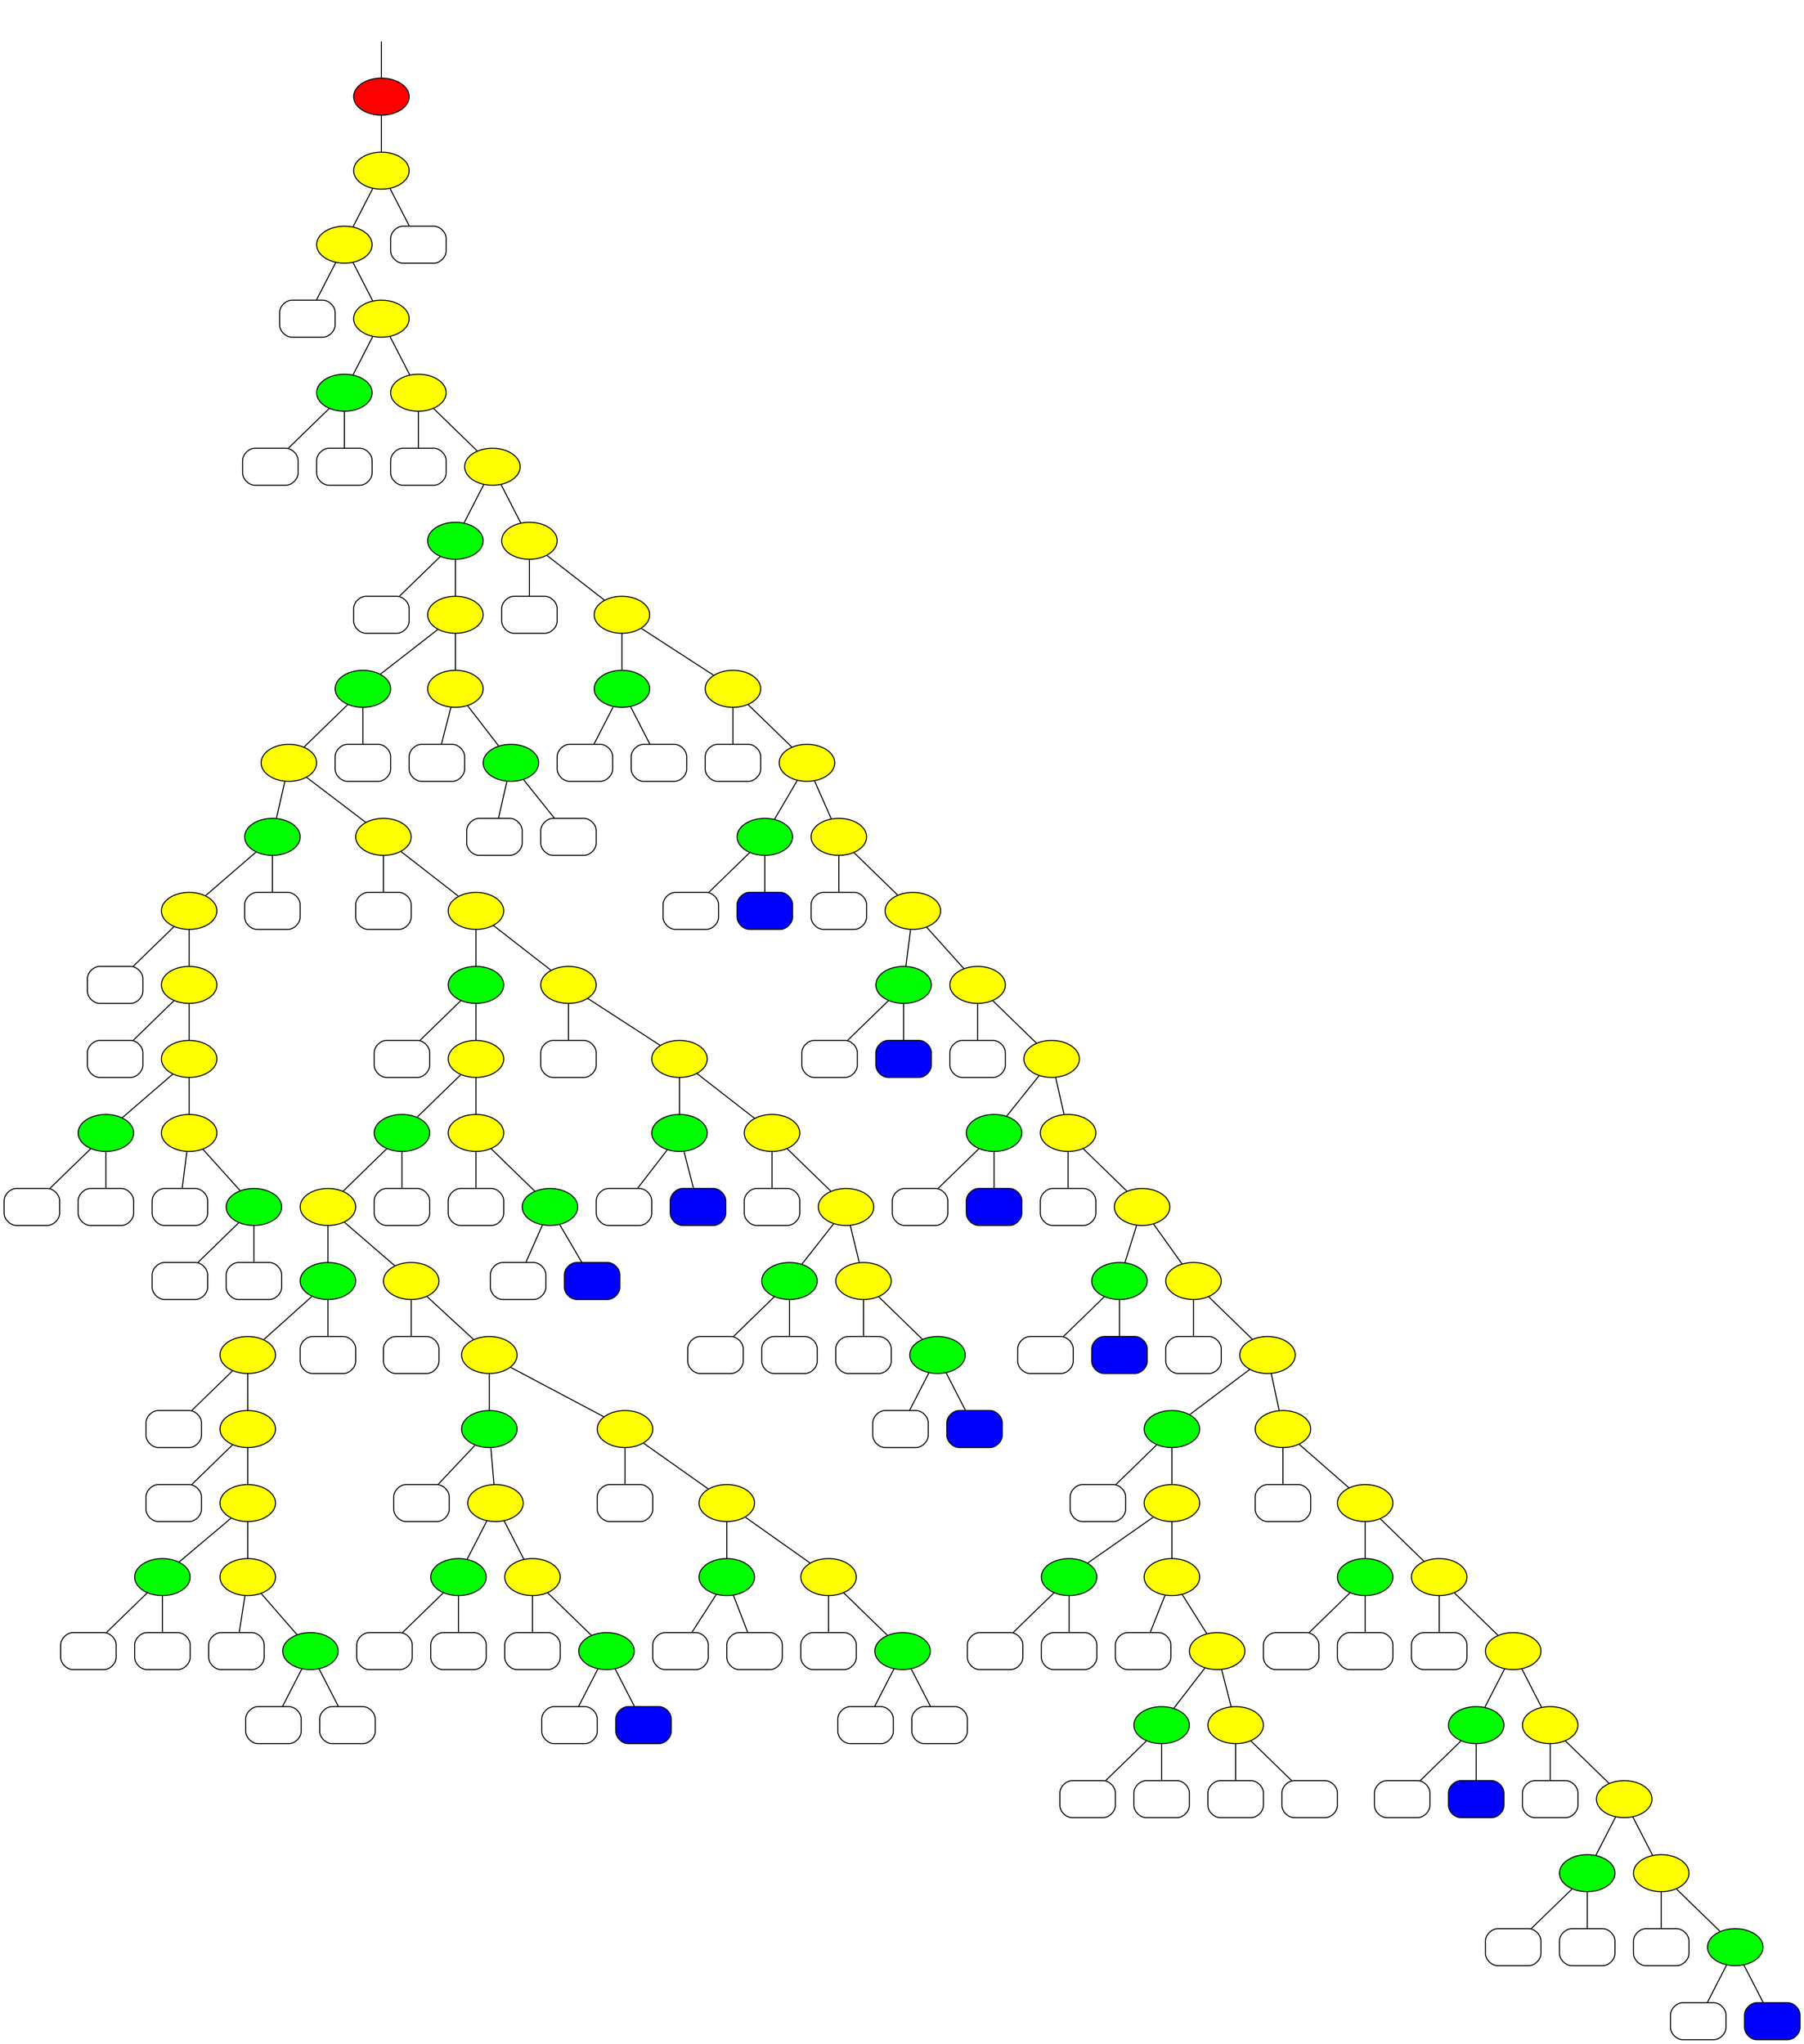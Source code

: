 digraph G { 

                graph [fontname = "STIX Two Math"];
                 node [fontname = "STIX Two Math"];
                 edge [fontname = "STIX Two Math"];
                rankdir=TB;
   node1 [style="filled",fillcolor="red",label=""];
   
   node2 [shape="box",style="rounded",label=""];
   
   node3 [shape="box",style="rounded",label=""];
   
   node4 [shape="box",style="rounded",label=""];
   
   node5 [style="filled",fillcolor="green",label=""];
   
   node6 [shape="box",style="rounded",label=""];
   
   node7 [shape="box",style="rounded",label=""];
   
   node8 [shape="box",style="rounded",label=""];
   
   node9 [shape="box",style="rounded",label=""];
   
   node10 [shape="box",style="rounded",label=""];
   
   node11 [shape="box",style="rounded",label=""];
   
   node12 [style="filled",fillcolor="green",label=""];
   
   node13 [shape="box",style="rounded",label=""];
   
   node14 [shape="box",style="rounded",label=""];
   
   node15 [shape="box",style="rounded",label=""];
   
   node16 [style="filled",fillcolor="green",label=""];
   
   node17 [style="filled",fillcolor="yellow",label=""];
   
   node18 [style="filled",fillcolor="yellow",label=""];
   
   node19 [style="filled",fillcolor="yellow",label=""];
   
   node20 [style="filled",fillcolor="yellow",label=""];
   
   node21 [shape="box",style="rounded",label=""];
   
   node22 [style="filled",fillcolor="green",label=""];
   
   node23 [shape="box",style="rounded",label=""];
   
   node24 [shape="box",style="rounded",label=""];
   
   node25 [shape="box",style="rounded",label=""];
   
   node26 [shape="box",style="rounded",label=""];
   
   node27 [shape="box",style="rounded",label=""];
   
   node28 [shape="box",style="rounded",label=""];
   
   node29 [style="filled",fillcolor="green",label=""];
   
   node30 [shape="box",style="rounded",label=""];
   
   node31 [shape="box",style="rounded",label=""];
   
   node32 [shape="box",style="rounded",label=""];
   
   node33 [style="filled",fillcolor="green",label=""];
   
   node34 [style="filled",fillcolor="yellow",label=""];
   
   node35 [style="filled",fillcolor="yellow",label=""];
   
   node36 [style="filled",fillcolor="yellow",label=""];
   
   node37 [style="filled",fillcolor="yellow",label=""];
   
   node38 [shape="box",style="rounded",label=""];
   
   node39 [style="filled",fillcolor="green",label=""];
   
   node40 [shape="box",style="rounded",label=""];
   
   node41 [shape="box",style="rounded",label=""];
   
   node42 [shape="box",style="rounded",label=""];
   
   node43 [shape="box",style="rounded",label=""];
   
   node44 [style="filled",fillcolor="green",label=""];
   
   node45 [shape="box",style="rounded",label=""];
   
   node46 [shape="box",style="rounded",label=""];
   
   node47 [shape="box",style="filled,rounded",fillcolor="blue",fontcolor="white",label=""];
   
   node48 [style="filled",fillcolor="green",label=""];
   
   node49 [style="filled",fillcolor="yellow",label=""];
   
   node50 [style="filled",fillcolor="yellow",label=""];
   
   node51 [style="filled",fillcolor="green",label=""];
   
   node52 [shape="box",style="rounded",label=""];
   
   node53 [shape="box",style="rounded",label=""];
   
   node54 [shape="box",style="rounded",label=""];
   
   node55 [style="filled",fillcolor="green",label=""];
   
   node56 [shape="box",style="rounded",label=""];
   
   node57 [shape="box",style="rounded",label=""];
   
   node58 [shape="box",style="rounded",label=""];
   
   node59 [style="filled",fillcolor="green",label=""];
   
   node60 [style="filled",fillcolor="yellow",label=""];
   
   node61 [style="filled",fillcolor="yellow",label=""];
   
   node62 [style="filled",fillcolor="yellow",label=""];
   
   node63 [style="filled",fillcolor="yellow",label=""];
   
   node64 [style="filled",fillcolor="yellow",label=""];
   
   node65 [style="filled",fillcolor="yellow",label=""];
   
   node66 [shape="box",style="rounded",label=""];
   
   node67 [style="filled",fillcolor="green",label=""];
   
   node68 [shape="box",style="rounded",label=""];
   
   node69 [shape="box",style="rounded",label=""];
   
   node70 [shape="box",style="filled,rounded",fillcolor="blue",fontcolor="white",label=""];
   
   node71 [style="filled",fillcolor="green",label=""];
   
   node72 [style="filled",fillcolor="yellow",label=""];
   
   node73 [style="filled",fillcolor="yellow",label=""];
   
   node74 [style="filled",fillcolor="green",label=""];
   
   node75 [shape="box",style="rounded",label=""];
   
   node76 [shape="box",style="rounded",label=""];
   
   node77 [shape="box",style="filled,rounded",fillcolor="blue",fontcolor="white",label=""];
   
   node78 [style="filled",fillcolor="green",label=""];
   
   node79 [shape="box",style="rounded",label=""];
   
   node80 [shape="box",style="rounded",label=""];
   
   node81 [shape="box",style="rounded",label=""];
   
   node82 [style="filled",fillcolor="green",label=""];
   
   node83 [shape="box",style="rounded",label=""];
   
   node84 [shape="box",style="rounded",label=""];
   
   node85 [shape="box",style="filled,rounded",fillcolor="blue",fontcolor="white",label=""];
   
   node86 [style="filled",fillcolor="green",label=""];
   
   node87 [style="filled",fillcolor="yellow",label=""];
   
   node88 [style="filled",fillcolor="yellow",label=""];
   
   node89 [style="filled",fillcolor="yellow",label=""];
   
   node90 [style="filled",fillcolor="yellow",label=""];
   
   node91 [style="filled",fillcolor="yellow",label=""];
   
   node92 [style="filled",fillcolor="yellow",label=""];
   
   node93 [style="filled",fillcolor="yellow",label=""];
   
   node94 [style="filled",fillcolor="yellow",label=""];
   
   node95 [shape="box",style="rounded",label=""];
   
   node96 [style="filled",fillcolor="green",label=""];
   
   node97 [shape="box",style="rounded",label=""];
   
   node98 [shape="box",style="rounded",label=""];
   
   node99 [shape="box",style="rounded",label=""];
   
   node100 [style="filled",fillcolor="green",label=""];
   
   node101 [style="filled",fillcolor="yellow",label=""];
   
   node102 [style="filled",fillcolor="yellow",label=""];
   
   node103 [style="filled",fillcolor="green",label=""];
   
   node104 [shape="box",style="rounded",label=""];
   
   node105 [shape="box",style="rounded",label=""];
   
   node106 [shape="box",style="rounded",label=""];
   
   node107 [style="filled",fillcolor="green",label=""];
   
   node108 [shape="box",style="rounded",label=""];
   
   node109 [shape="box",style="rounded",label=""];
   
   node110 [shape="box",style="filled,rounded",fillcolor="blue",fontcolor="white",label=""];
   
   node111 [style="filled",fillcolor="green",label=""];
   
   node112 [shape="box",style="rounded",label=""];
   
   node113 [shape="box",style="rounded",label=""];
   
   node114 [shape="box",style="filled,rounded",fillcolor="blue",fontcolor="white",label=""];
   
   node115 [style="filled",fillcolor="green",label=""];
   
   node116 [shape="box",style="rounded",label=""];
   
   node117 [shape="box",style="rounded",label=""];
   
   node118 [shape="box",style="filled,rounded",fillcolor="blue",fontcolor="white",label=""];
   
   node119 [style="filled",fillcolor="green",label=""];
   
   node120 [shape="box",style="rounded",label=""];
   
   node121 [shape="box",style="rounded",label=""];
   
   node122 [shape="box",style="filled,rounded",fillcolor="blue",fontcolor="white",label=""];
   
   node123 [style="filled",fillcolor="green",label=""];
   
   node124 [shape="box",style="rounded",label=""];
   
   node125 [shape="box",style="rounded",label=""];
   
   node126 [shape="box",style="rounded",label=""];
   
   node127 [shape="box",style="rounded",label=""];
   
   node128 [style="filled",fillcolor="green",label=""];
   
   node129 [shape="box",style="rounded",label=""];
   
   node130 [shape="box",style="rounded",label=""];
   
   node131 [shape="box",style="rounded",label=""];
   
   node132 [style="filled",fillcolor="green",label=""];
   
   node133 [shape="box",style="rounded",label=""];
   
   node134 [shape="box",style="rounded",label=""];
   
   node135 [style="filled",fillcolor="yellow",label=""];
   
   node136 [style="filled",fillcolor="yellow",label=""];
   
   node137 [style="filled",fillcolor="yellow",label=""];
   
   node138 [style="filled",fillcolor="yellow",label=""];
   
   node139 [style="filled",fillcolor="green",label=""];
   
   node140 [shape="box",style="rounded",label=""];
   
   node141 [shape="box",style="rounded",label=""];
   
   node142 [shape="box",style="rounded",label=""];
   
   node143 [style="filled",fillcolor="green",label=""];
   
   node144 [shape="box",style="rounded",label=""];
   
   node145 [shape="box",style="rounded",label=""];
   
   node146 [shape="box",style="filled,rounded",fillcolor="blue",fontcolor="white",label=""];
   
   node147 [style="filled",fillcolor="green",label=""];
   
   node148 [shape="box",style="rounded",label=""];
   
   node149 [shape="box",style="rounded",label=""];
   
   node150 [shape="box",style="rounded",label=""];
   
   node151 [style="filled",fillcolor="green",label=""];
   
   node152 [shape="box",style="rounded",label=""];
   
   node153 [shape="box",style="rounded",label=""];
   
   node154 [shape="box",style="filled,rounded",fillcolor="blue",fontcolor="white",label=""];
   
   node155 [style="filled",fillcolor="green",label=""];
   
   node156 [style="filled",fillcolor="yellow",label=""];
   
   node157 [style="filled",fillcolor="yellow",label=""];
   
   node158 [style="filled",fillcolor="yellow",label=""];
   
   node159 [style="filled",fillcolor="yellow",label=""];
   
   node160 [style="filled",fillcolor="yellow",label=""];
   
   node161 [style="filled",fillcolor="yellow",label=""];
   
   node162 [style="filled",fillcolor="yellow",label=""];
   
   node163 [style="filled",fillcolor="yellow",label=""];
   
   node164 [style="filled",fillcolor="yellow",label=""];
   
   node165 [style="filled",fillcolor="yellow",label=""];
   
   node166 [style="filled",fillcolor="yellow",label=""];
   
   node167 [style="filled",fillcolor="yellow",label=""];
   
   node168 [style="filled",fillcolor="yellow",label=""];
   
   node169 [style="filled",fillcolor="yellow",label=""];
   
   node170 [style="filled",fillcolor="yellow",label=""];
   
   node171 [style="filled",fillcolor="yellow",label=""];
   
   node172 [style="filled",fillcolor="yellow",label=""];
   
   node173 [style="filled",fillcolor="yellow",label=""];
   
   node174 [style="filled",fillcolor="yellow",label=""];
   
   node175 [style="filled",fillcolor="yellow",label=""];
   
   node176 [style="filled",fillcolor="yellow",label=""];
   
   node177 [style="filled",fillcolor="yellow",label=""];
   
   node178 [style="filled",fillcolor="yellow",label=""];
   
   node179 [shape="box",style="rounded",label=""];
   
   node180 [style="filled",fillcolor="yellow",label=""];
   
   node181 [shape="none",label=""];
   
   node1->node180 [arrowhead="none"];
   node5->node3 [arrowhead="none"];
   node5->node4 [arrowhead="none"];
   node12->node10 [arrowhead="none"];
   node12->node11 [arrowhead="none"];
   node16->node14 [arrowhead="none"];
   node16->node15 [arrowhead="none"];
   node17->node13 [arrowhead="none"];
   node17->node16 [arrowhead="none"];
   node18->node12 [arrowhead="none"];
   node18->node17 [arrowhead="none"];
   node19->node9 [arrowhead="none"];
   node19->node18 [arrowhead="none"];
   node20->node8 [arrowhead="none"];
   node20->node19 [arrowhead="none"];
   node22->node20 [arrowhead="none"];
   node22->node21 [arrowhead="none"];
   node29->node27 [arrowhead="none"];
   node29->node28 [arrowhead="none"];
   node33->node31 [arrowhead="none"];
   node33->node32 [arrowhead="none"];
   node34->node30 [arrowhead="none"];
   node34->node33 [arrowhead="none"];
   node35->node29 [arrowhead="none"];
   node35->node34 [arrowhead="none"];
   node36->node26 [arrowhead="none"];
   node36->node35 [arrowhead="none"];
   node37->node25 [arrowhead="none"];
   node37->node36 [arrowhead="none"];
   node39->node37 [arrowhead="none"];
   node39->node38 [arrowhead="none"];
   node44->node42 [arrowhead="none"];
   node44->node43 [arrowhead="none"];
   node48->node46 [arrowhead="none"];
   node48->node47 [arrowhead="none"];
   node49->node45 [arrowhead="none"];
   node49->node48 [arrowhead="none"];
   node50->node44 [arrowhead="none"];
   node50->node49 [arrowhead="none"];
   node51->node41 [arrowhead="none"];
   node51->node50 [arrowhead="none"];
   node55->node53 [arrowhead="none"];
   node55->node54 [arrowhead="none"];
   node59->node57 [arrowhead="none"];
   node59->node58 [arrowhead="none"];
   node60->node56 [arrowhead="none"];
   node60->node59 [arrowhead="none"];
   node61->node55 [arrowhead="none"];
   node61->node60 [arrowhead="none"];
   node62->node52 [arrowhead="none"];
   node62->node61 [arrowhead="none"];
   node63->node51 [arrowhead="none"];
   node63->node62 [arrowhead="none"];
   node64->node40 [arrowhead="none"];
   node64->node63 [arrowhead="none"];
   node65->node39 [arrowhead="none"];
   node65->node64 [arrowhead="none"];
   node67->node65 [arrowhead="none"];
   node67->node66 [arrowhead="none"];
   node71->node69 [arrowhead="none"];
   node71->node70 [arrowhead="none"];
   node72->node68 [arrowhead="none"];
   node72->node71 [arrowhead="none"];
   node73->node67 [arrowhead="none"];
   node73->node72 [arrowhead="none"];
   node74->node24 [arrowhead="none"];
   node74->node73 [arrowhead="none"];
   node78->node76 [arrowhead="none"];
   node78->node77 [arrowhead="none"];
   node82->node80 [arrowhead="none"];
   node82->node81 [arrowhead="none"];
   node86->node84 [arrowhead="none"];
   node86->node85 [arrowhead="none"];
   node87->node83 [arrowhead="none"];
   node87->node86 [arrowhead="none"];
   node88->node82 [arrowhead="none"];
   node88->node87 [arrowhead="none"];
   node89->node79 [arrowhead="none"];
   node89->node88 [arrowhead="none"];
   node90->node78 [arrowhead="none"];
   node90->node89 [arrowhead="none"];
   node91->node75 [arrowhead="none"];
   node91->node90 [arrowhead="none"];
   node92->node74 [arrowhead="none"];
   node92->node91 [arrowhead="none"];
   node93->node23 [arrowhead="none"];
   node93->node92 [arrowhead="none"];
   node94->node22 [arrowhead="none"];
   node94->node93 [arrowhead="none"];
   node96->node94 [arrowhead="none"];
   node96->node95 [arrowhead="none"];
   node100->node98 [arrowhead="none"];
   node100->node99 [arrowhead="none"];
   node101->node97 [arrowhead="none"];
   node101->node100 [arrowhead="none"];
   node102->node96 [arrowhead="none"];
   node102->node101 [arrowhead="none"];
   node103->node7 [arrowhead="none"];
   node103->node102 [arrowhead="none"];
   node107->node105 [arrowhead="none"];
   node107->node106 [arrowhead="none"];
   node111->node109 [arrowhead="none"];
   node111->node110 [arrowhead="none"];
   node115->node113 [arrowhead="none"];
   node115->node114 [arrowhead="none"];
   node119->node117 [arrowhead="none"];
   node119->node118 [arrowhead="none"];
   node123->node121 [arrowhead="none"];
   node123->node122 [arrowhead="none"];
   node128->node126 [arrowhead="none"];
   node128->node127 [arrowhead="none"];
   node132->node130 [arrowhead="none"];
   node132->node131 [arrowhead="none"];
   node135->node133 [arrowhead="none"];
   node135->node134 [arrowhead="none"];
   node136->node132 [arrowhead="none"];
   node136->node135 [arrowhead="none"];
   node137->node129 [arrowhead="none"];
   node137->node136 [arrowhead="none"];
   node138->node128 [arrowhead="none"];
   node138->node137 [arrowhead="none"];
   node139->node125 [arrowhead="none"];
   node139->node138 [arrowhead="none"];
   node143->node141 [arrowhead="none"];
   node143->node142 [arrowhead="none"];
   node147->node145 [arrowhead="none"];
   node147->node146 [arrowhead="none"];
   node151->node149 [arrowhead="none"];
   node151->node150 [arrowhead="none"];
   node155->node153 [arrowhead="none"];
   node155->node154 [arrowhead="none"];
   node156->node152 [arrowhead="none"];
   node156->node155 [arrowhead="none"];
   node157->node151 [arrowhead="none"];
   node157->node156 [arrowhead="none"];
   node158->node148 [arrowhead="none"];
   node158->node157 [arrowhead="none"];
   node159->node147 [arrowhead="none"];
   node159->node158 [arrowhead="none"];
   node160->node144 [arrowhead="none"];
   node160->node159 [arrowhead="none"];
   node161->node143 [arrowhead="none"];
   node161->node160 [arrowhead="none"];
   node162->node140 [arrowhead="none"];
   node162->node161 [arrowhead="none"];
   node163->node139 [arrowhead="none"];
   node163->node162 [arrowhead="none"];
   node164->node124 [arrowhead="none"];
   node164->node163 [arrowhead="none"];
   node165->node123 [arrowhead="none"];
   node165->node164 [arrowhead="none"];
   node166->node120 [arrowhead="none"];
   node166->node165 [arrowhead="none"];
   node167->node119 [arrowhead="none"];
   node167->node166 [arrowhead="none"];
   node168->node116 [arrowhead="none"];
   node168->node167 [arrowhead="none"];
   node169->node115 [arrowhead="none"];
   node169->node168 [arrowhead="none"];
   node170->node112 [arrowhead="none"];
   node170->node169 [arrowhead="none"];
   node171->node111 [arrowhead="none"];
   node171->node170 [arrowhead="none"];
   node172->node108 [arrowhead="none"];
   node172->node171 [arrowhead="none"];
   node173->node107 [arrowhead="none"];
   node173->node172 [arrowhead="none"];
   node174->node104 [arrowhead="none"];
   node174->node173 [arrowhead="none"];
   node175->node103 [arrowhead="none"];
   node175->node174 [arrowhead="none"];
   node176->node6 [arrowhead="none"];
   node176->node175 [arrowhead="none"];
   node177->node5 [arrowhead="none"];
   node177->node176 [arrowhead="none"];
   node178->node2 [arrowhead="none"];
   node178->node177 [arrowhead="none"];
   node180->node178 [arrowhead="none"];
   node180->node179 [arrowhead="none"];
   node181->node1 [arrowhead="none"];
   }